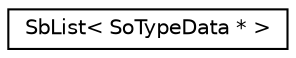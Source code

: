digraph "Graphical Class Hierarchy"
{
 // LATEX_PDF_SIZE
  edge [fontname="Helvetica",fontsize="10",labelfontname="Helvetica",labelfontsize="10"];
  node [fontname="Helvetica",fontsize="10",shape=record];
  rankdir="LR";
  Node0 [label="SbList\< SoTypeData * \>",height=0.2,width=0.4,color="black", fillcolor="white", style="filled",URL="$classSbList.html",tooltip=" "];
}
